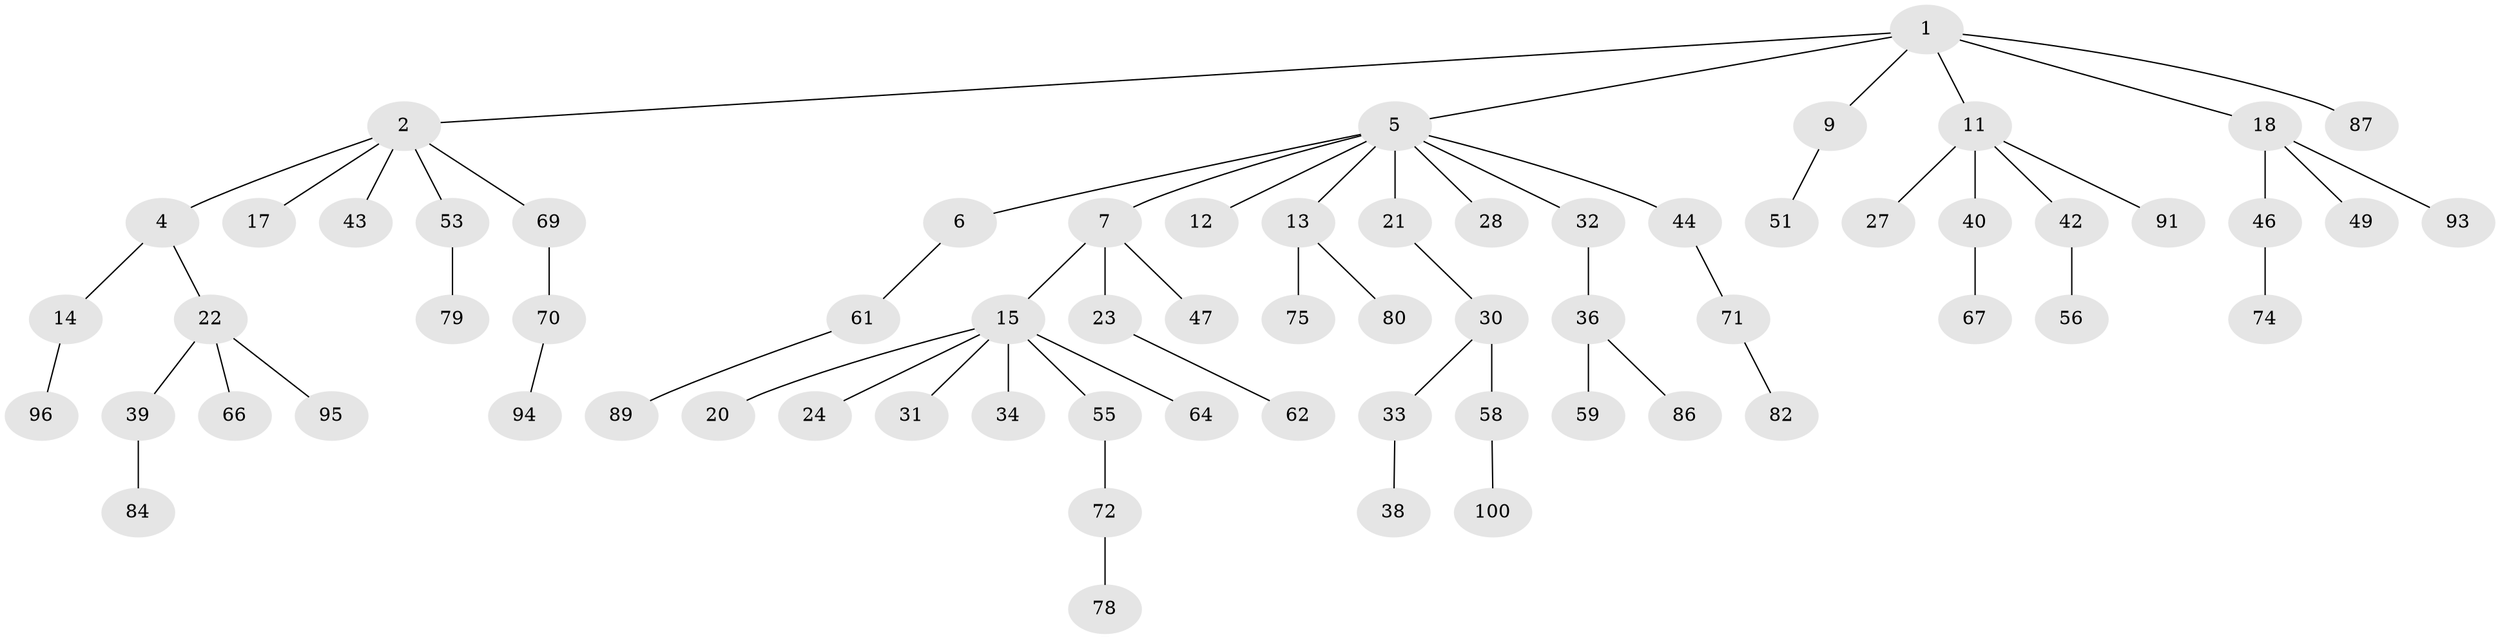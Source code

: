 // original degree distribution, {4: 0.1, 6: 0.02, 7: 0.01, 2: 0.26, 5: 0.01, 3: 0.11, 1: 0.49}
// Generated by graph-tools (version 1.1) at 2025/11/02/21/25 10:11:10]
// undirected, 67 vertices, 66 edges
graph export_dot {
graph [start="1"]
  node [color=gray90,style=filled];
  1 [super="+3"];
  2 [super="+35"];
  4 [super="+10"];
  5 [super="+8"];
  6;
  7 [super="+60"];
  9 [super="+26"];
  11 [super="+19"];
  12 [super="+98"];
  13 [super="+25"];
  14 [super="+73"];
  15 [super="+16"];
  17;
  18 [super="+85"];
  20;
  21 [super="+54"];
  22 [super="+29"];
  23 [super="+52"];
  24 [super="+68"];
  27 [super="+37"];
  28;
  30 [super="+83"];
  31 [super="+97"];
  32;
  33 [super="+57"];
  34;
  36 [super="+45"];
  38;
  39 [super="+77"];
  40 [super="+41"];
  42 [super="+50"];
  43;
  44;
  46 [super="+48"];
  47;
  49 [super="+99"];
  51 [super="+63"];
  53;
  55 [super="+65"];
  56;
  58;
  59;
  61;
  62;
  64;
  66 [super="+81"];
  67;
  69;
  70 [super="+92"];
  71 [super="+76"];
  72 [super="+88"];
  74;
  75;
  78;
  79;
  80 [super="+90"];
  82;
  84;
  86;
  87;
  89;
  91;
  93;
  94;
  95;
  96;
  100;
  1 -- 2;
  1 -- 9;
  1 -- 18;
  1 -- 11;
  1 -- 5;
  1 -- 87;
  2 -- 4;
  2 -- 17;
  2 -- 43;
  2 -- 53;
  2 -- 69;
  4 -- 14;
  4 -- 22;
  5 -- 6;
  5 -- 7;
  5 -- 12;
  5 -- 28;
  5 -- 32;
  5 -- 21;
  5 -- 13;
  5 -- 44;
  6 -- 61;
  7 -- 15;
  7 -- 23;
  7 -- 47;
  9 -- 51;
  11 -- 40;
  11 -- 27;
  11 -- 91;
  11 -- 42;
  13 -- 75;
  13 -- 80;
  14 -- 96;
  15 -- 20;
  15 -- 24;
  15 -- 31;
  15 -- 34;
  15 -- 64;
  15 -- 55;
  18 -- 46;
  18 -- 49;
  18 -- 93;
  21 -- 30;
  22 -- 39;
  22 -- 66;
  22 -- 95;
  23 -- 62;
  30 -- 33;
  30 -- 58;
  32 -- 36;
  33 -- 38;
  36 -- 59;
  36 -- 86;
  39 -- 84;
  40 -- 67;
  42 -- 56;
  44 -- 71;
  46 -- 74;
  53 -- 79;
  55 -- 72;
  58 -- 100;
  61 -- 89;
  69 -- 70;
  70 -- 94;
  71 -- 82;
  72 -- 78;
}
